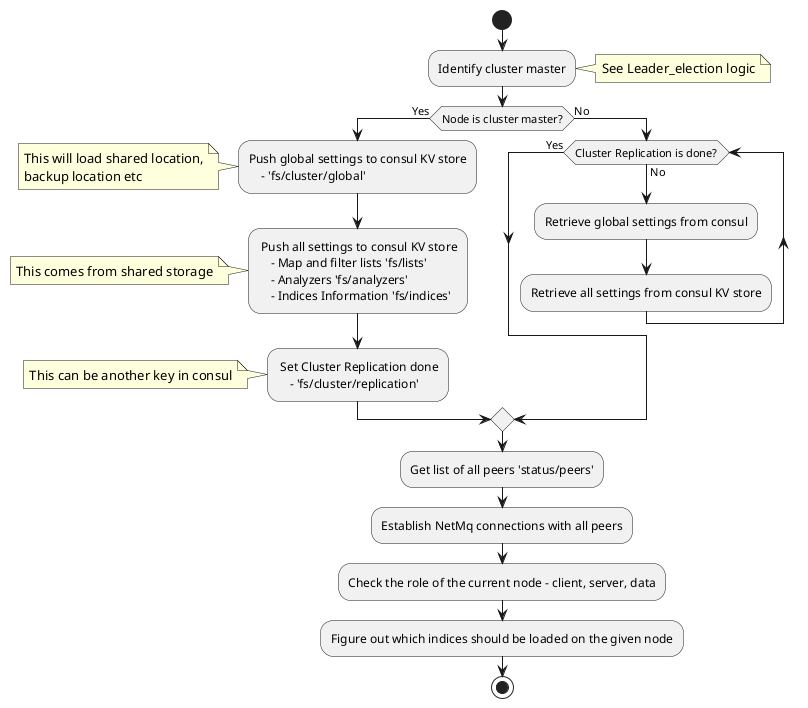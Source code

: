 'The FlexSearch-Consul.exe will run as a windows service with FlexSearch.exe as
'its dependend service. So, ideally FlexSearch will not run unless Consul is running.
@startuml
start 

:Identify cluster master;
    note right
        See Leader_election logic
    end note
if (Node is cluster master?) then (Yes)
    :Push global settings to consul KV store
        - 'fs/cluster/global';
        note left
            This will load shared location,
            backup location etc
        end note
    : Push all settings to consul KV store
        - Map and filter lists 'fs/lists'
        - Analyzers 'fs/analyzers'
        - Indices Information 'fs/indices';
        note left
            This comes from shared storage
        end note
    : Set Cluster Replication done
        - 'fs/cluster/replication';
        note left
            This can be another key in consul
        end note
else (No)
    while (Cluster Replication is done?) is (No)
        :Retrieve global settings from consul;
        :Retrieve all settings from consul KV store;
    endwhile (Yes)
endif


:Get list of all peers 'status/peers';
:Establish NetMq connections with all peers;
:Check the role of the current node - client, server, data;
:Figure out which indices should be loaded on the given node;
stop
@enduml